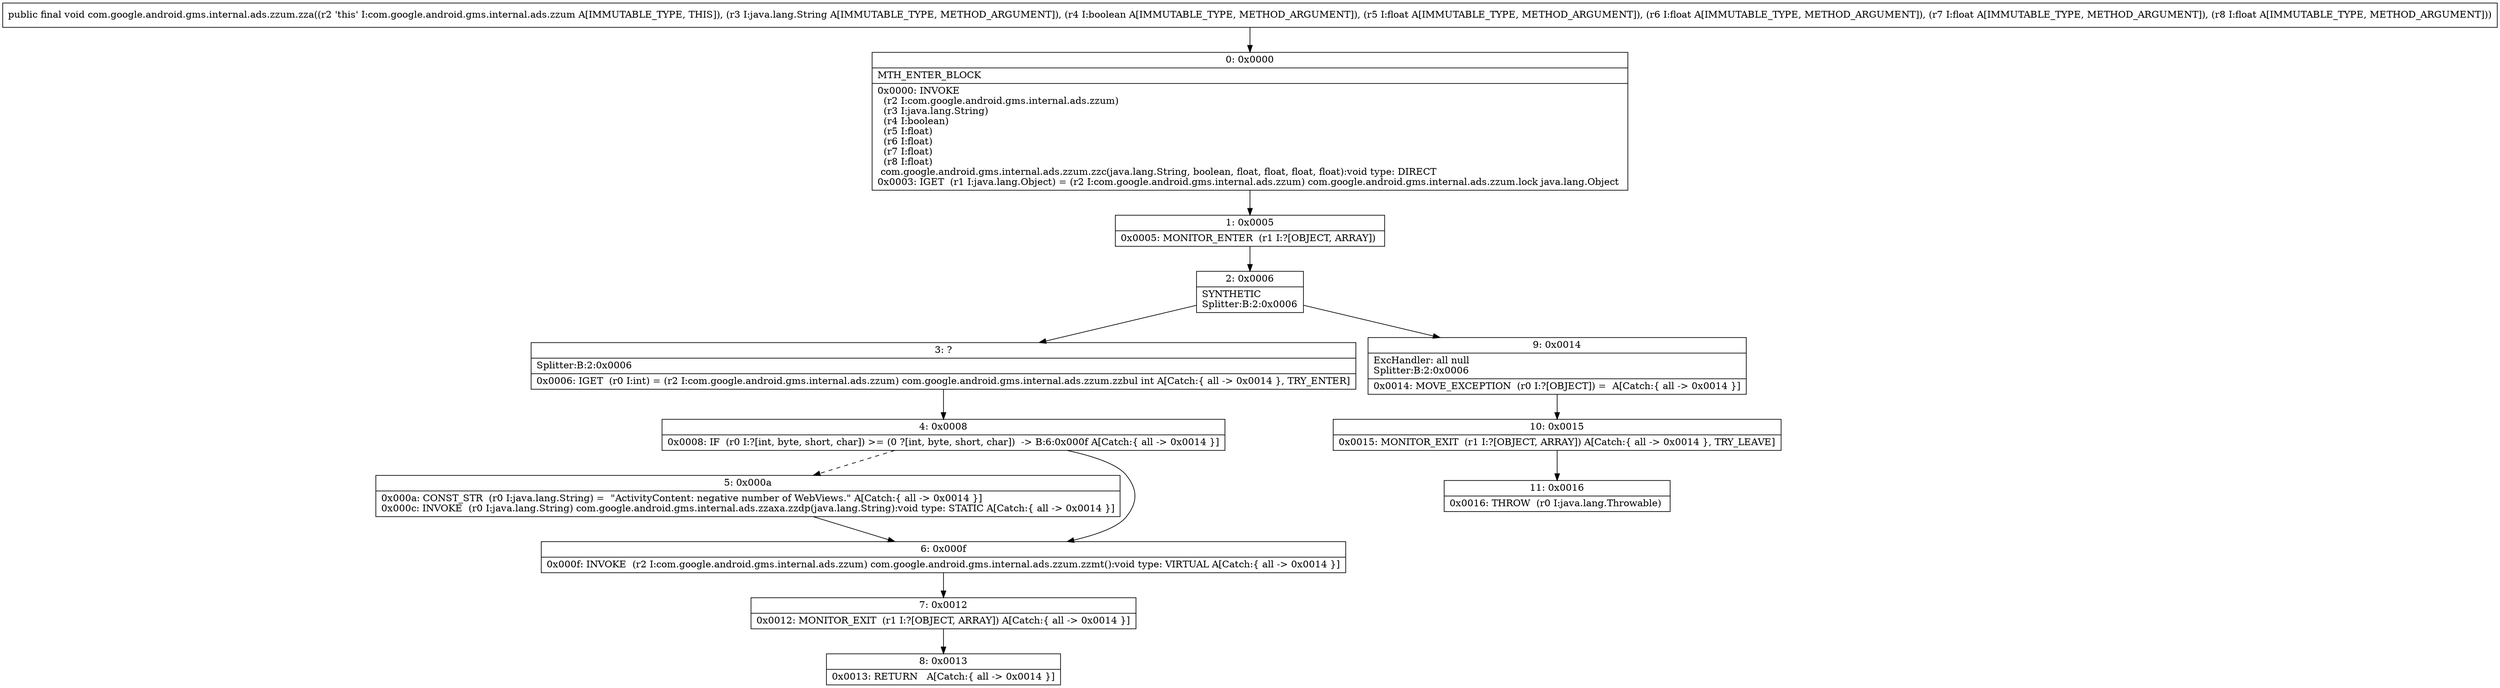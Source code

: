 digraph "CFG forcom.google.android.gms.internal.ads.zzum.zza(Ljava\/lang\/String;ZFFFF)V" {
Node_0 [shape=record,label="{0\:\ 0x0000|MTH_ENTER_BLOCK\l|0x0000: INVOKE  \l  (r2 I:com.google.android.gms.internal.ads.zzum)\l  (r3 I:java.lang.String)\l  (r4 I:boolean)\l  (r5 I:float)\l  (r6 I:float)\l  (r7 I:float)\l  (r8 I:float)\l com.google.android.gms.internal.ads.zzum.zzc(java.lang.String, boolean, float, float, float, float):void type: DIRECT \l0x0003: IGET  (r1 I:java.lang.Object) = (r2 I:com.google.android.gms.internal.ads.zzum) com.google.android.gms.internal.ads.zzum.lock java.lang.Object \l}"];
Node_1 [shape=record,label="{1\:\ 0x0005|0x0005: MONITOR_ENTER  (r1 I:?[OBJECT, ARRAY]) \l}"];
Node_2 [shape=record,label="{2\:\ 0x0006|SYNTHETIC\lSplitter:B:2:0x0006\l}"];
Node_3 [shape=record,label="{3\:\ ?|Splitter:B:2:0x0006\l|0x0006: IGET  (r0 I:int) = (r2 I:com.google.android.gms.internal.ads.zzum) com.google.android.gms.internal.ads.zzum.zzbul int A[Catch:\{ all \-\> 0x0014 \}, TRY_ENTER]\l}"];
Node_4 [shape=record,label="{4\:\ 0x0008|0x0008: IF  (r0 I:?[int, byte, short, char]) \>= (0 ?[int, byte, short, char])  \-\> B:6:0x000f A[Catch:\{ all \-\> 0x0014 \}]\l}"];
Node_5 [shape=record,label="{5\:\ 0x000a|0x000a: CONST_STR  (r0 I:java.lang.String) =  \"ActivityContent: negative number of WebViews.\" A[Catch:\{ all \-\> 0x0014 \}]\l0x000c: INVOKE  (r0 I:java.lang.String) com.google.android.gms.internal.ads.zzaxa.zzdp(java.lang.String):void type: STATIC A[Catch:\{ all \-\> 0x0014 \}]\l}"];
Node_6 [shape=record,label="{6\:\ 0x000f|0x000f: INVOKE  (r2 I:com.google.android.gms.internal.ads.zzum) com.google.android.gms.internal.ads.zzum.zzmt():void type: VIRTUAL A[Catch:\{ all \-\> 0x0014 \}]\l}"];
Node_7 [shape=record,label="{7\:\ 0x0012|0x0012: MONITOR_EXIT  (r1 I:?[OBJECT, ARRAY]) A[Catch:\{ all \-\> 0x0014 \}]\l}"];
Node_8 [shape=record,label="{8\:\ 0x0013|0x0013: RETURN   A[Catch:\{ all \-\> 0x0014 \}]\l}"];
Node_9 [shape=record,label="{9\:\ 0x0014|ExcHandler: all null\lSplitter:B:2:0x0006\l|0x0014: MOVE_EXCEPTION  (r0 I:?[OBJECT]) =  A[Catch:\{ all \-\> 0x0014 \}]\l}"];
Node_10 [shape=record,label="{10\:\ 0x0015|0x0015: MONITOR_EXIT  (r1 I:?[OBJECT, ARRAY]) A[Catch:\{ all \-\> 0x0014 \}, TRY_LEAVE]\l}"];
Node_11 [shape=record,label="{11\:\ 0x0016|0x0016: THROW  (r0 I:java.lang.Throwable) \l}"];
MethodNode[shape=record,label="{public final void com.google.android.gms.internal.ads.zzum.zza((r2 'this' I:com.google.android.gms.internal.ads.zzum A[IMMUTABLE_TYPE, THIS]), (r3 I:java.lang.String A[IMMUTABLE_TYPE, METHOD_ARGUMENT]), (r4 I:boolean A[IMMUTABLE_TYPE, METHOD_ARGUMENT]), (r5 I:float A[IMMUTABLE_TYPE, METHOD_ARGUMENT]), (r6 I:float A[IMMUTABLE_TYPE, METHOD_ARGUMENT]), (r7 I:float A[IMMUTABLE_TYPE, METHOD_ARGUMENT]), (r8 I:float A[IMMUTABLE_TYPE, METHOD_ARGUMENT])) }"];
MethodNode -> Node_0;
Node_0 -> Node_1;
Node_1 -> Node_2;
Node_2 -> Node_3;
Node_2 -> Node_9;
Node_3 -> Node_4;
Node_4 -> Node_5[style=dashed];
Node_4 -> Node_6;
Node_5 -> Node_6;
Node_6 -> Node_7;
Node_7 -> Node_8;
Node_9 -> Node_10;
Node_10 -> Node_11;
}

